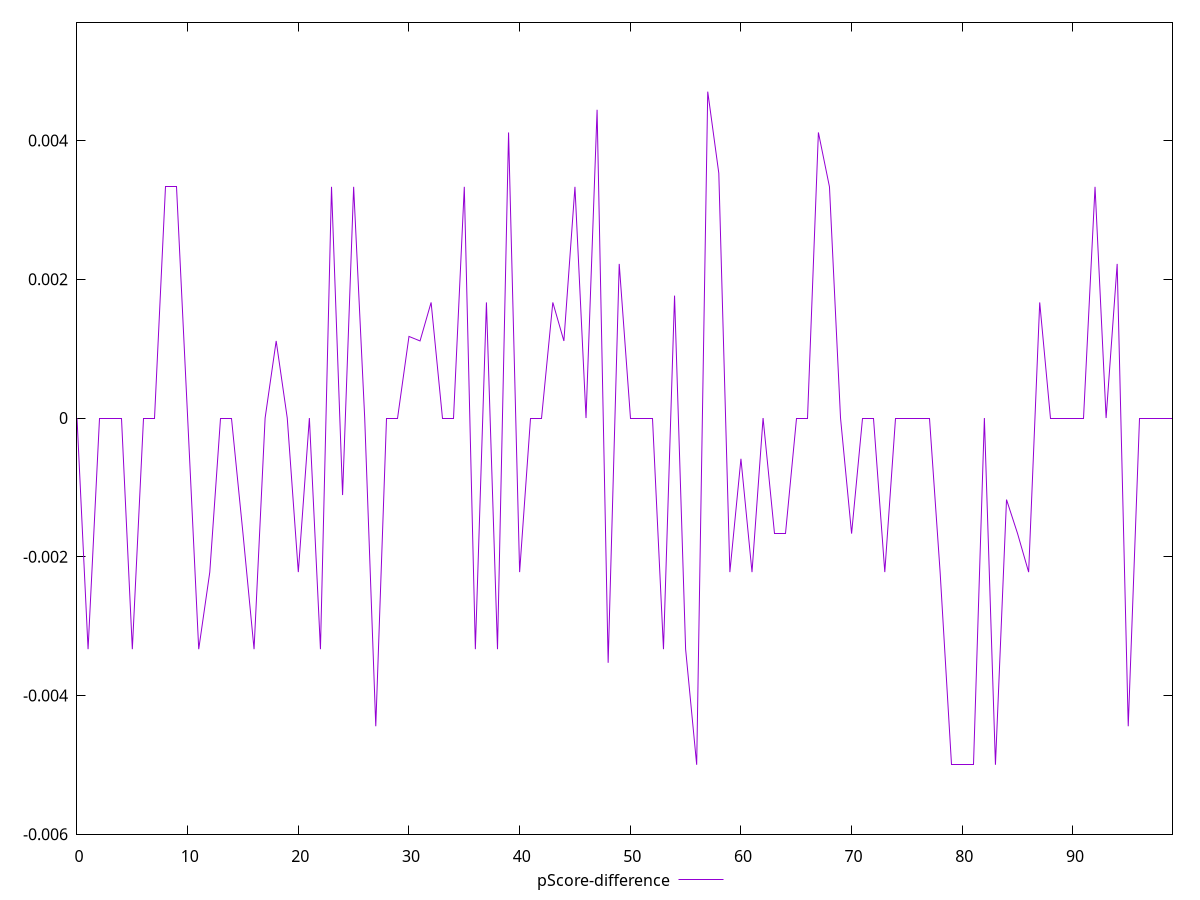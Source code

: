 reset

$pScoreDifference <<EOF
0 0
1 -0.0033333333333332993
2 0
3 0
4 0
5 -0.0033333333333334103
6 0
7 0
8 0.0033333333333334103
9 0.0033333333333332993
10 0
11 -0.0033333333333332993
12 -0.0022222222222222365
13 0
14 0
15 -0.0016666666666665941
16 -0.0033333333333334103
17 0
18 0.0011111111111110628
19 0
20 -0.0022222222222222365
21 0
22 -0.0033333333333332993
23 0.0033333333333332993
24 -0.0011111111111110628
25 0.0033333333333332993
26 0
27 -0.004444444444444473
28 0
29 0
30 0.0011764705882353343
31 0.0011111111111111738
32 0.0016666666666665941
33 0
34 0
35 0.0033333333333332993
36 -0.0033333333333332993
37 0.0016666666666665941
38 -0.0033333333333334103
39 0.004117647058823559
40 -0.0022222222222222365
41 0
42 0
43 0.0016666666666665941
44 0.0011111111111111738
45 0.0033333333333332993
46 0
47 0.004444444444444473
48 -0.003529411764705892
49 0.0022222222222222365
50 0
51 0
52 0
53 -0.0033333333333332993
54 0.001764705882352946
55 -0.0033333333333334103
56 -0.0050000000000000044
57 0.004705882352941171
58 0.0035294117647058365
59 -0.0022222222222222365
60 -0.0005882352941176117
61 -0.0022222222222222365
62 0
63 -0.0016666666666667052
64 -0.0016666666666667052
65 0
66 0
67 0.004117647058823504
68 0.0033333333333332993
69 0
70 -0.0016666666666667052
71 0
72 0
73 -0.0022222222222222365
74 0
75 0
76 0
77 0
78 -0.0022222222222222365
79 -0.0050000000000000044
80 -0.0050000000000000044
81 -0.0050000000000000044
82 0
83 -0.0050000000000000044
84 -0.0011764705882352788
85 -0.0016666666666665941
86 -0.0022222222222222365
87 0.0016666666666667052
88 0
89 0
90 0
91 0
92 0.0033333333333332993
93 0
94 0.0022222222222222365
95 -0.004444444444444362
96 0
97 0
98 0
99 0
EOF

set key outside below
set xrange [0:99]
set yrange [-0.0060000000000000045:0.005705882352941171]
set trange [-0.0060000000000000045:0.005705882352941171]
set terminal svg size 640, 500 enhanced background rgb 'white'
set output "report_00013_2021-02-09T12-04-24.940Z/uses-http2/samples/pages/pScore-difference/values.svg"

plot $pScoreDifference title "pScore-difference" with line

reset
